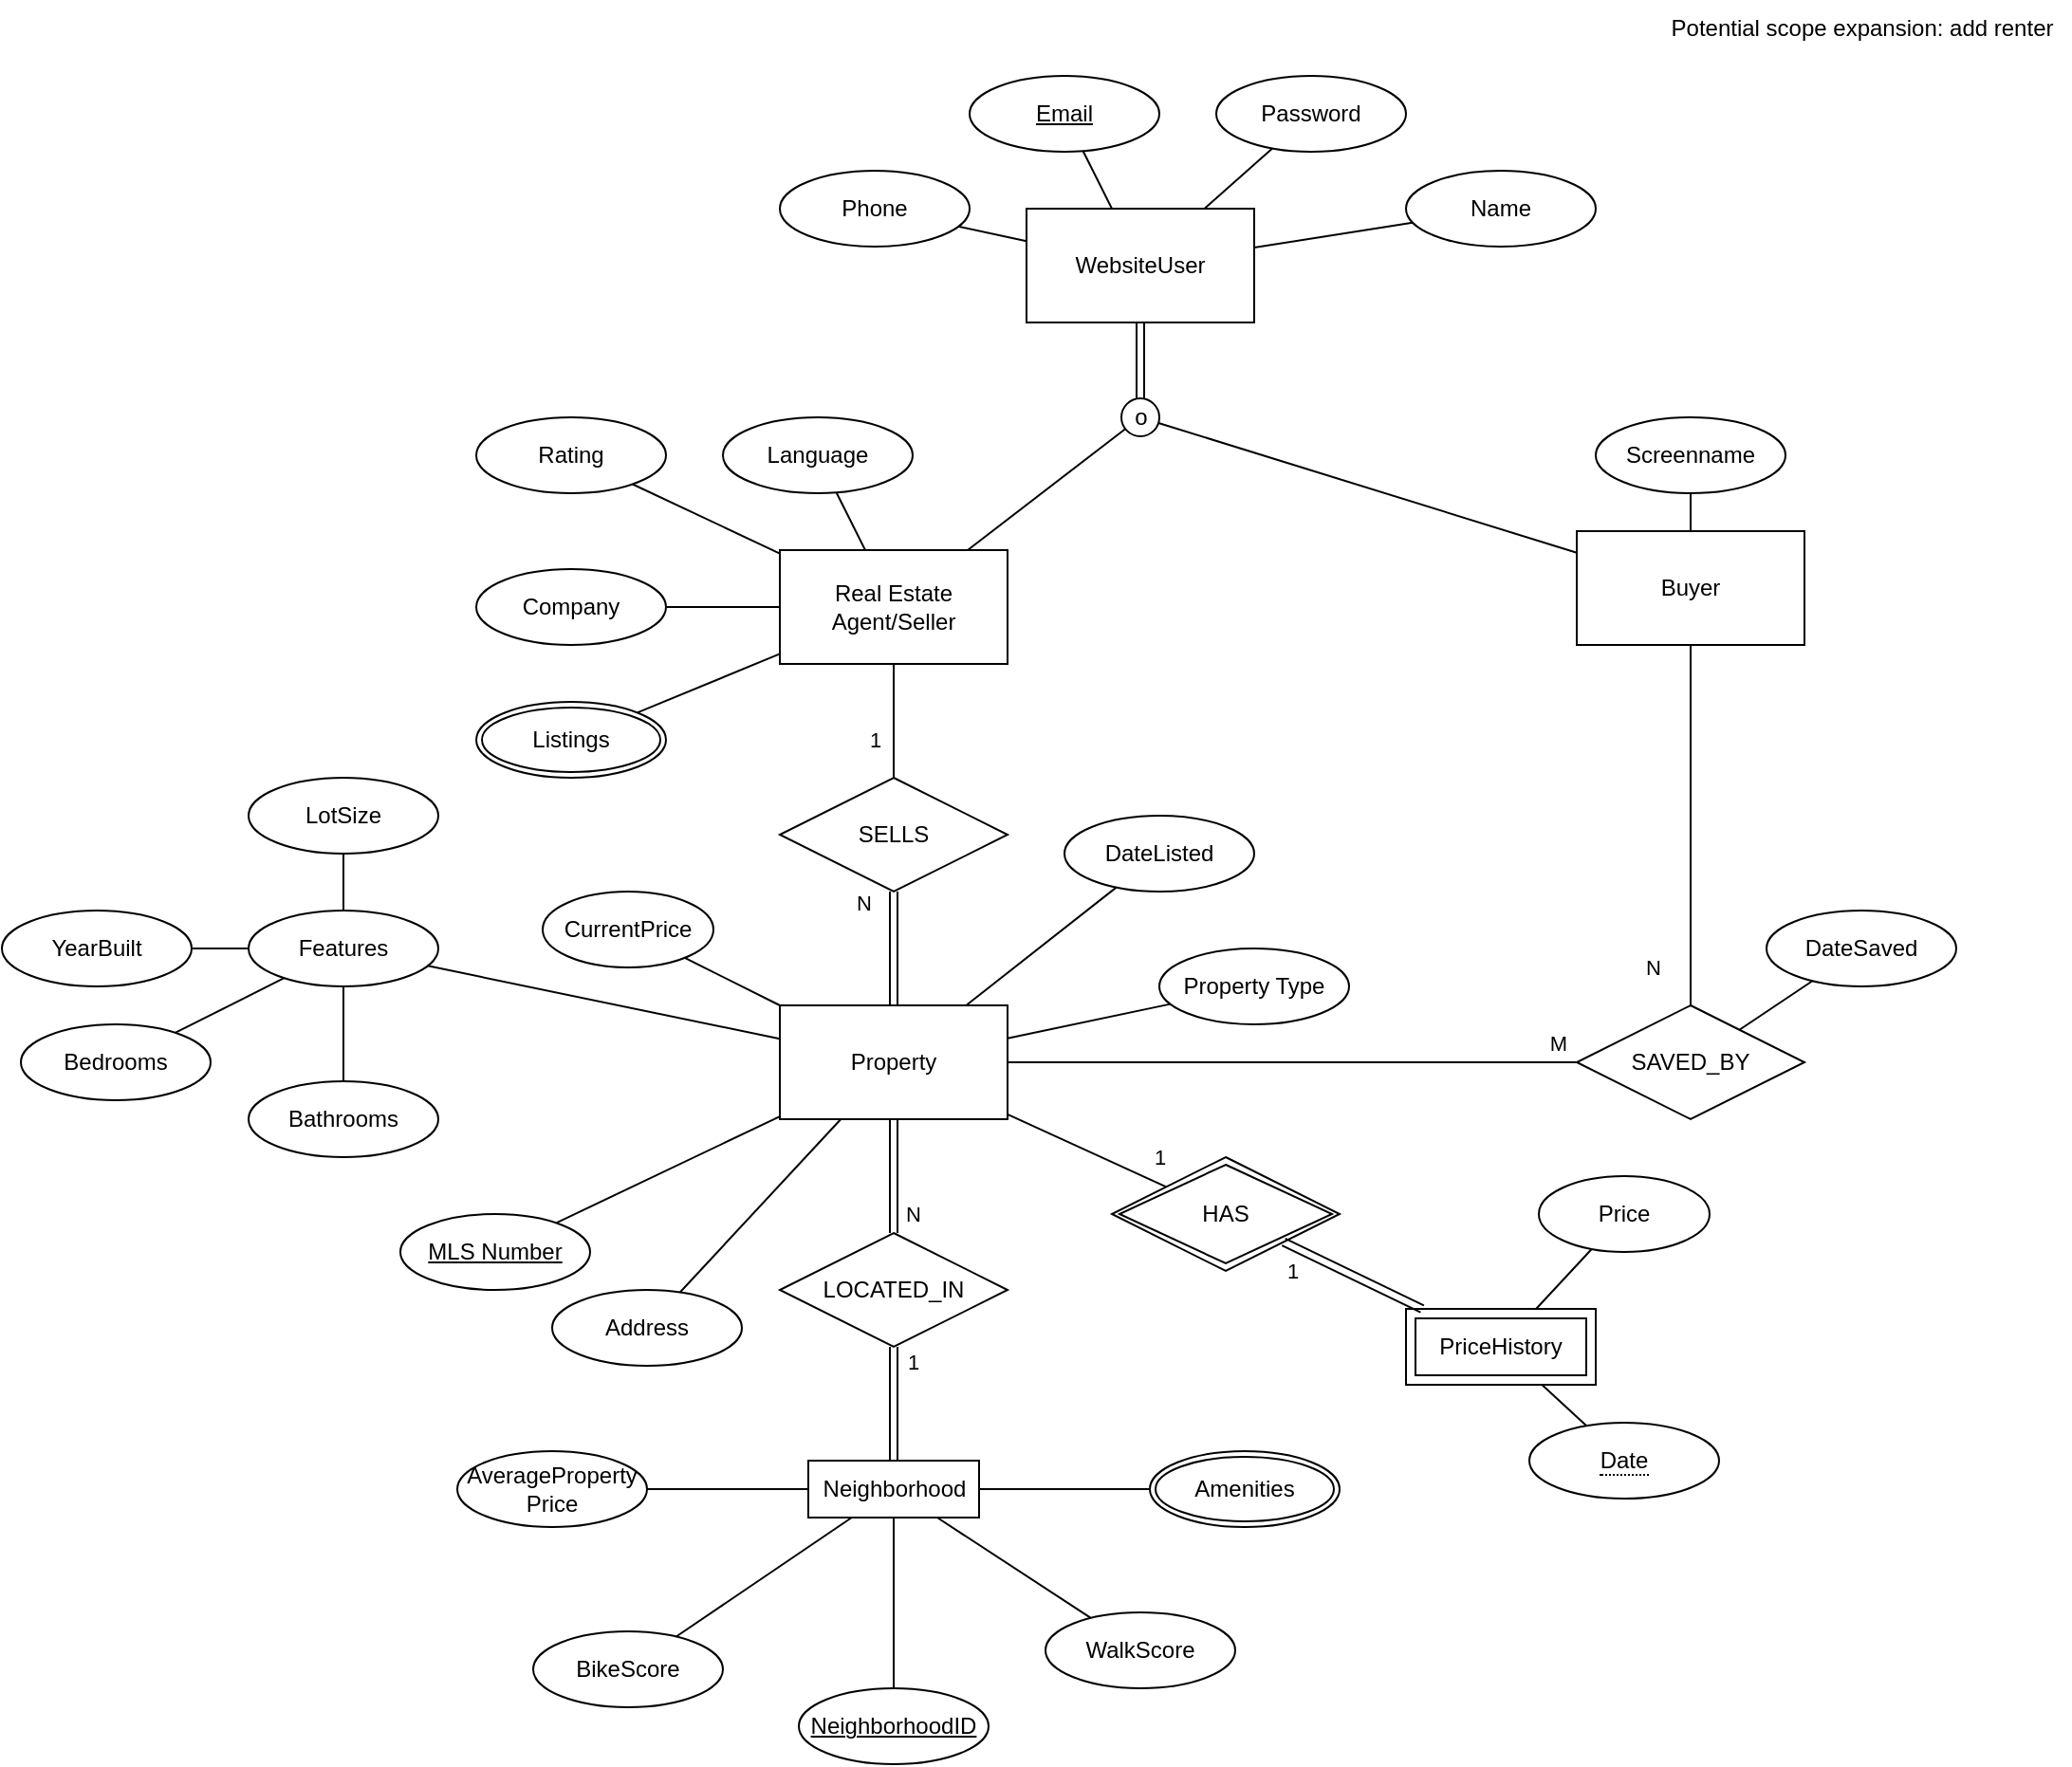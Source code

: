 <mxfile version="20.3.0" type="device" pages="2"><diagram id="OahGCMniFj_S4Yjc0QF7" name="EER"><mxGraphModel dx="1258" dy="985" grid="1" gridSize="10" guides="1" tooltips="1" connect="1" arrows="1" fold="1" page="1" pageScale="1" pageWidth="1700" pageHeight="1100" math="0" shadow="0"><root><mxCell id="0"/><mxCell id="1" parent="0"/><mxCell id="SbIzcaCRd3C0uk_LDRHJ-1" value="WebsiteUser" style="rounded=0;whiteSpace=wrap;html=1;" parent="1" vertex="1"><mxGeometry x="550" y="110" width="120" height="60" as="geometry"/></mxCell><mxCell id="SbIzcaCRd3C0uk_LDRHJ-2" value="Real Estate Agent/Seller" style="rounded=0;whiteSpace=wrap;html=1;" parent="1" vertex="1"><mxGeometry x="420" y="290" width="120" height="60" as="geometry"/></mxCell><mxCell id="SbIzcaCRd3C0uk_LDRHJ-3" value="Buyer" style="rounded=0;whiteSpace=wrap;html=1;" parent="1" vertex="1"><mxGeometry x="840" y="280" width="120" height="60" as="geometry"/></mxCell><mxCell id="SbIzcaCRd3C0uk_LDRHJ-8" value="Property" style="rounded=0;whiteSpace=wrap;html=1;" parent="1" vertex="1"><mxGeometry x="420" y="530" width="120" height="60" as="geometry"/></mxCell><mxCell id="SbIzcaCRd3C0uk_LDRHJ-10" value="AverageProperty Price" style="ellipse;whiteSpace=wrap;html=1;align=center;" parent="1" vertex="1"><mxGeometry x="250" y="765" width="100" height="40" as="geometry"/></mxCell><mxCell id="SbIzcaCRd3C0uk_LDRHJ-16" value="WalkScore" style="ellipse;whiteSpace=wrap;html=1;align=center;" parent="1" vertex="1"><mxGeometry x="560" y="850" width="100" height="40" as="geometry"/></mxCell><mxCell id="SbIzcaCRd3C0uk_LDRHJ-19" value="PriceHistory" style="shape=ext;margin=3;double=1;whiteSpace=wrap;html=1;align=center;" parent="1" vertex="1"><mxGeometry x="750" y="690" width="100" height="40" as="geometry"/></mxCell><mxCell id="SbIzcaCRd3C0uk_LDRHJ-23" value="MLS Number" style="ellipse;whiteSpace=wrap;html=1;align=center;fontStyle=4;" parent="1" vertex="1"><mxGeometry x="220" y="640" width="100" height="40" as="geometry"/></mxCell><mxCell id="SbIzcaCRd3C0uk_LDRHJ-25" value="Property Type" style="ellipse;whiteSpace=wrap;html=1;align=center;" parent="1" vertex="1"><mxGeometry x="620" y="500" width="100" height="40" as="geometry"/></mxCell><mxCell id="Bl-gYeY2j70JOB7xd8Xq-1" value="" style="shape=link;html=1;rounded=0;" parent="1" source="SbIzcaCRd3C0uk_LDRHJ-1" edge="1"><mxGeometry relative="1" as="geometry"><mxPoint x="630" y="220" as="sourcePoint"/><mxPoint x="610" y="210" as="targetPoint"/></mxGeometry></mxCell><mxCell id="Bl-gYeY2j70JOB7xd8Xq-3" value="o" style="shape=ellipse;html=1;dashed=0;whitespace=wrap;aspect=fixed;perimeter=ellipsePerimeter;" parent="1" vertex="1"><mxGeometry x="600" y="210" width="20" height="20" as="geometry"/></mxCell><mxCell id="Bl-gYeY2j70JOB7xd8Xq-5" value="" style="endArrow=none;html=1;rounded=0;" parent="1" source="SbIzcaCRd3C0uk_LDRHJ-2" target="Bl-gYeY2j70JOB7xd8Xq-3" edge="1"><mxGeometry relative="1" as="geometry"><mxPoint x="500" y="250" as="sourcePoint"/><mxPoint x="660" y="250" as="targetPoint"/></mxGeometry></mxCell><mxCell id="Bl-gYeY2j70JOB7xd8Xq-7" value="" style="endArrow=none;html=1;rounded=0;" parent="1" source="SbIzcaCRd3C0uk_LDRHJ-3" target="Bl-gYeY2j70JOB7xd8Xq-3" edge="1"><mxGeometry relative="1" as="geometry"><mxPoint x="810" y="310" as="sourcePoint"/><mxPoint x="612.082" y="236.107" as="targetPoint"/></mxGeometry></mxCell><mxCell id="Bl-gYeY2j70JOB7xd8Xq-9" value="SELLS" style="shape=rhombus;perimeter=rhombusPerimeter;whiteSpace=wrap;html=1;align=center;" parent="1" vertex="1"><mxGeometry x="420" y="410" width="120" height="60" as="geometry"/></mxCell><mxCell id="Bl-gYeY2j70JOB7xd8Xq-10" value="" style="endArrow=none;html=1;rounded=0;" parent="1" source="Bl-gYeY2j70JOB7xd8Xq-9" target="SbIzcaCRd3C0uk_LDRHJ-2" edge="1"><mxGeometry relative="1" as="geometry"><mxPoint x="529" y="300" as="sourcePoint"/><mxPoint x="612.074" y="236.097" as="targetPoint"/></mxGeometry></mxCell><mxCell id="Bl-gYeY2j70JOB7xd8Xq-105" value="1" style="edgeLabel;html=1;align=center;verticalAlign=middle;resizable=0;points=[];" parent="Bl-gYeY2j70JOB7xd8Xq-10" vertex="1" connectable="0"><mxGeometry x="0.567" relative="1" as="geometry"><mxPoint x="-10" y="27" as="offset"/></mxGeometry></mxCell><mxCell id="Bl-gYeY2j70JOB7xd8Xq-15" value="HAS" style="shape=rhombus;double=1;perimeter=rhombusPerimeter;whiteSpace=wrap;html=1;align=center;" parent="1" vertex="1"><mxGeometry x="595" y="610" width="120" height="60" as="geometry"/></mxCell><mxCell id="Bl-gYeY2j70JOB7xd8Xq-18" value="" style="endArrow=none;html=1;rounded=0;shape=link;" parent="1" source="Bl-gYeY2j70JOB7xd8Xq-128" target="SbIzcaCRd3C0uk_LDRHJ-8" edge="1"><mxGeometry relative="1" as="geometry"><mxPoint x="480" y="650" as="sourcePoint"/><mxPoint x="490" y="540" as="targetPoint"/></mxGeometry></mxCell><mxCell id="Bl-gYeY2j70JOB7xd8Xq-108" value="N" style="edgeLabel;html=1;align=center;verticalAlign=middle;resizable=0;points=[];" parent="Bl-gYeY2j70JOB7xd8Xq-18" vertex="1" connectable="0"><mxGeometry x="-0.6" y="-6" relative="1" as="geometry"><mxPoint x="4" y="2" as="offset"/></mxGeometry></mxCell><mxCell id="Bl-gYeY2j70JOB7xd8Xq-20" value="" style="endArrow=none;html=1;rounded=0;shape=link;" parent="1" source="SbIzcaCRd3C0uk_LDRHJ-19" target="Bl-gYeY2j70JOB7xd8Xq-15" edge="1"><mxGeometry relative="1" as="geometry"><mxPoint x="510" y="500" as="sourcePoint"/><mxPoint x="510" y="560" as="targetPoint"/></mxGeometry></mxCell><mxCell id="Bl-gYeY2j70JOB7xd8Xq-110" value="1" style="edgeLabel;html=1;align=center;verticalAlign=middle;resizable=0;points=[];" parent="Bl-gYeY2j70JOB7xd8Xq-20" vertex="1" connectable="0"><mxGeometry x="0.634" relative="1" as="geometry"><mxPoint x="-9" y="9" as="offset"/></mxGeometry></mxCell><mxCell id="Bl-gYeY2j70JOB7xd8Xq-21" value="" style="endArrow=none;html=1;rounded=0;shape=link;" parent="1" source="Bl-gYeY2j70JOB7xd8Xq-125" target="Bl-gYeY2j70JOB7xd8Xq-128" edge="1"><mxGeometry relative="1" as="geometry"><mxPoint x="480" y="800" as="sourcePoint"/><mxPoint x="480" y="710" as="targetPoint"/></mxGeometry></mxCell><mxCell id="Bl-gYeY2j70JOB7xd8Xq-107" value="1" style="edgeLabel;html=1;align=center;verticalAlign=middle;resizable=0;points=[];" parent="Bl-gYeY2j70JOB7xd8Xq-21" vertex="1" connectable="0"><mxGeometry x="0.571" y="2" relative="1" as="geometry"><mxPoint x="12" y="-5" as="offset"/></mxGeometry></mxCell><mxCell id="Bl-gYeY2j70JOB7xd8Xq-27" value="Amenities" style="ellipse;shape=doubleEllipse;margin=3;whiteSpace=wrap;html=1;align=center;" parent="1" vertex="1"><mxGeometry x="615" y="765" width="100" height="40" as="geometry"/></mxCell><mxCell id="Bl-gYeY2j70JOB7xd8Xq-28" value="&lt;u&gt;Email&lt;/u&gt;" style="ellipse;whiteSpace=wrap;html=1;align=center;" parent="1" vertex="1"><mxGeometry x="520" y="40" width="100" height="40" as="geometry"/></mxCell><mxCell id="Bl-gYeY2j70JOB7xd8Xq-31" value="Password" style="ellipse;whiteSpace=wrap;html=1;align=center;" parent="1" vertex="1"><mxGeometry x="650" y="40" width="100" height="40" as="geometry"/></mxCell><mxCell id="Bl-gYeY2j70JOB7xd8Xq-33" value="Name" style="ellipse;whiteSpace=wrap;html=1;align=center;" parent="1" vertex="1"><mxGeometry x="750" y="90" width="100" height="40" as="geometry"/></mxCell><mxCell id="Bl-gYeY2j70JOB7xd8Xq-34" value="Phone" style="ellipse;whiteSpace=wrap;html=1;align=center;" parent="1" vertex="1"><mxGeometry x="420" y="90" width="100" height="40" as="geometry"/></mxCell><mxCell id="Bl-gYeY2j70JOB7xd8Xq-39" value="" style="endArrow=none;html=1;rounded=0;" parent="1" target="SbIzcaCRd3C0uk_LDRHJ-3" edge="1"><mxGeometry relative="1" as="geometry"><mxPoint x="900" y="530.0" as="sourcePoint"/><mxPoint x="570" y="590" as="targetPoint"/></mxGeometry></mxCell><mxCell id="Bl-gYeY2j70JOB7xd8Xq-101" value="N" style="edgeLabel;html=1;align=center;verticalAlign=middle;resizable=0;points=[];" parent="Bl-gYeY2j70JOB7xd8Xq-39" vertex="1" connectable="0"><mxGeometry x="-0.494" y="-1" relative="1" as="geometry"><mxPoint x="-21" y="28" as="offset"/></mxGeometry></mxCell><mxCell id="Bl-gYeY2j70JOB7xd8Xq-44" style="rounded=0;orthogonalLoop=1;jettySize=auto;html=1;endArrow=none;endFill=0;startArrow=none;startFill=0;" parent="1" source="Bl-gYeY2j70JOB7xd8Xq-42" target="SbIzcaCRd3C0uk_LDRHJ-3" edge="1"><mxGeometry relative="1" as="geometry"/></mxCell><mxCell id="Bl-gYeY2j70JOB7xd8Xq-42" value="Screenname" style="ellipse;whiteSpace=wrap;html=1;align=center;" parent="1" vertex="1"><mxGeometry x="850" y="220" width="100" height="40" as="geometry"/></mxCell><mxCell id="Bl-gYeY2j70JOB7xd8Xq-49" value="Listings" style="ellipse;shape=doubleEllipse;margin=3;whiteSpace=wrap;html=1;align=center;" parent="1" vertex="1"><mxGeometry x="260" y="370" width="100" height="40" as="geometry"/></mxCell><mxCell id="Bl-gYeY2j70JOB7xd8Xq-50" value="DateSaved" style="ellipse;whiteSpace=wrap;html=1;align=center;" parent="1" vertex="1"><mxGeometry x="940" y="480" width="100" height="40" as="geometry"/></mxCell><mxCell id="Bl-gYeY2j70JOB7xd8Xq-51" style="rounded=0;orthogonalLoop=1;jettySize=auto;html=1;endArrow=none;endFill=0;startArrow=none;startFill=0;" parent="1" target="Bl-gYeY2j70JOB7xd8Xq-50" edge="1"><mxGeometry relative="1" as="geometry"><mxPoint x="925.753" y="542.876" as="sourcePoint"/><mxPoint x="757.143" y="300" as="targetPoint"/></mxGeometry></mxCell><mxCell id="Bl-gYeY2j70JOB7xd8Xq-59" value="Features" style="ellipse;whiteSpace=wrap;html=1;align=center;" parent="1" vertex="1"><mxGeometry x="140" y="480" width="100" height="40" as="geometry"/></mxCell><mxCell id="Bl-gYeY2j70JOB7xd8Xq-60" value="Bedrooms&lt;span style=&quot;color: rgba(0, 0, 0, 0); font-family: monospace; font-size: 0px; text-align: start;&quot;&gt;%3CmxGraphModel%3E%3Croot%3E%3CmxCell%20id%3D%220%22%2F%3E%3CmxCell%20id%3D%221%22%20parent%3D%220%22%2F%3E%3CmxCell%20id%3D%222%22%20value%3D%22Rooms%22%20style%3D%22ellipse%3BwhiteSpace%3Dwrap%3Bhtml%3D1%3Balign%3Dcenter%3B%22%20vertex%3D%221%22%20parent%3D%221%22%3E%3CmxGeometry%20x%3D%2230%22%20y%3D%22630%22%20width%3D%22100%22%20height%3D%2240%22%20as%3D%22geometry%22%2F%3E%3C%2FmxCell%3E%3C%2Froot%3E%3C%2FmxGraphModel%3E&lt;/span&gt;" style="ellipse;whiteSpace=wrap;html=1;align=center;" parent="1" vertex="1"><mxGeometry x="20" y="540" width="100" height="40" as="geometry"/></mxCell><mxCell id="Bl-gYeY2j70JOB7xd8Xq-61" value="Bathrooms" style="ellipse;whiteSpace=wrap;html=1;align=center;" parent="1" vertex="1"><mxGeometry x="140" y="570" width="100" height="40" as="geometry"/></mxCell><mxCell id="Bl-gYeY2j70JOB7xd8Xq-62" value="" style="endArrow=none;html=1;rounded=0;" parent="1" source="Bl-gYeY2j70JOB7xd8Xq-59" target="SbIzcaCRd3C0uk_LDRHJ-8" edge="1"><mxGeometry relative="1" as="geometry"><mxPoint x="490" y="660" as="sourcePoint"/><mxPoint x="490" y="600" as="targetPoint"/></mxGeometry></mxCell><mxCell id="Bl-gYeY2j70JOB7xd8Xq-63" value="" style="endArrow=none;html=1;rounded=0;" parent="1" source="Bl-gYeY2j70JOB7xd8Xq-61" target="Bl-gYeY2j70JOB7xd8Xq-59" edge="1"><mxGeometry relative="1" as="geometry"><mxPoint x="220" y="510" as="sourcePoint"/><mxPoint x="220" y="450" as="targetPoint"/></mxGeometry></mxCell><mxCell id="Bl-gYeY2j70JOB7xd8Xq-64" value="" style="endArrow=none;html=1;rounded=0;" parent="1" source="Bl-gYeY2j70JOB7xd8Xq-60" target="Bl-gYeY2j70JOB7xd8Xq-59" edge="1"><mxGeometry relative="1" as="geometry"><mxPoint x="230" y="520" as="sourcePoint"/><mxPoint x="230" y="460" as="targetPoint"/></mxGeometry></mxCell><mxCell id="Bl-gYeY2j70JOB7xd8Xq-66" value="DateListed" style="ellipse;whiteSpace=wrap;html=1;align=center;" parent="1" vertex="1"><mxGeometry x="570" y="430" width="100" height="40" as="geometry"/></mxCell><mxCell id="Bl-gYeY2j70JOB7xd8Xq-67" value="Company" style="ellipse;whiteSpace=wrap;html=1;align=center;" parent="1" vertex="1"><mxGeometry x="260" y="300" width="100" height="40" as="geometry"/></mxCell><mxCell id="Bl-gYeY2j70JOB7xd8Xq-68" value="Rating" style="ellipse;whiteSpace=wrap;html=1;align=center;" parent="1" vertex="1"><mxGeometry x="260" y="220" width="100" height="40" as="geometry"/></mxCell><mxCell id="Bl-gYeY2j70JOB7xd8Xq-69" value="Language" style="ellipse;whiteSpace=wrap;html=1;align=center;" parent="1" vertex="1"><mxGeometry x="390" y="220" width="100" height="40" as="geometry"/></mxCell><mxCell id="Bl-gYeY2j70JOB7xd8Xq-70" value="Potential scope expansion: add renter" style="text;html=1;align=center;verticalAlign=middle;resizable=0;points=[];autosize=1;strokeColor=none;fillColor=none;" parent="1" vertex="1"><mxGeometry x="880" width="220" height="30" as="geometry"/></mxCell><mxCell id="Bl-gYeY2j70JOB7xd8Xq-71" value="" style="endArrow=none;html=1;rounded=0;" parent="1" source="SbIzcaCRd3C0uk_LDRHJ-19" target="Bl-gYeY2j70JOB7xd8Xq-116" edge="1"><mxGeometry relative="1" as="geometry"><mxPoint x="768.571" y="700" as="sourcePoint"/><mxPoint x="900" y="710" as="targetPoint"/></mxGeometry></mxCell><mxCell id="Bl-gYeY2j70JOB7xd8Xq-73" value="" style="endArrow=none;html=1;rounded=0;" parent="1" edge="1"><mxGeometry relative="1" as="geometry"><mxPoint x="480" y="800" as="sourcePoint"/><mxPoint x="480" y="890" as="targetPoint"/></mxGeometry></mxCell><mxCell id="Bl-gYeY2j70JOB7xd8Xq-74" value="" style="endArrow=none;html=1;rounded=0;" parent="1" source="Bl-gYeY2j70JOB7xd8Xq-125" target="Bl-gYeY2j70JOB7xd8Xq-27" edge="1"><mxGeometry relative="1" as="geometry"><mxPoint x="530" y="798.168" as="sourcePoint"/><mxPoint x="923.958" y="663.862" as="targetPoint"/></mxGeometry></mxCell><mxCell id="Bl-gYeY2j70JOB7xd8Xq-75" value="" style="endArrow=none;html=1;rounded=0;" parent="1" source="Bl-gYeY2j70JOB7xd8Xq-125" target="SbIzcaCRd3C0uk_LDRHJ-16" edge="1"><mxGeometry relative="1" as="geometry"><mxPoint x="500" y="800" as="sourcePoint"/><mxPoint x="620.699" y="825.448" as="targetPoint"/></mxGeometry></mxCell><mxCell id="Bl-gYeY2j70JOB7xd8Xq-77" value="" style="endArrow=none;html=1;rounded=0;" parent="1" source="Bl-gYeY2j70JOB7xd8Xq-125" target="SbIzcaCRd3C0uk_LDRHJ-10" edge="1"><mxGeometry relative="1" as="geometry"><mxPoint x="430" y="793.912" as="sourcePoint"/><mxPoint x="640.699" y="845.448" as="targetPoint"/></mxGeometry></mxCell><mxCell id="Bl-gYeY2j70JOB7xd8Xq-78" value="" style="endArrow=none;html=1;rounded=0;" parent="1" source="SbIzcaCRd3C0uk_LDRHJ-2" target="Bl-gYeY2j70JOB7xd8Xq-69" edge="1"><mxGeometry relative="1" as="geometry"><mxPoint x="529" y="300" as="sourcePoint"/><mxPoint x="612.074" y="236.097" as="targetPoint"/></mxGeometry></mxCell><mxCell id="Bl-gYeY2j70JOB7xd8Xq-79" value="" style="endArrow=none;html=1;rounded=0;" parent="1" source="SbIzcaCRd3C0uk_LDRHJ-2" target="Bl-gYeY2j70JOB7xd8Xq-68" edge="1"><mxGeometry relative="1" as="geometry"><mxPoint x="539" y="310" as="sourcePoint"/><mxPoint x="622.074" y="246.097" as="targetPoint"/></mxGeometry></mxCell><mxCell id="Bl-gYeY2j70JOB7xd8Xq-80" value="" style="endArrow=none;html=1;rounded=0;" parent="1" source="SbIzcaCRd3C0uk_LDRHJ-2" target="Bl-gYeY2j70JOB7xd8Xq-67" edge="1"><mxGeometry relative="1" as="geometry"><mxPoint x="549" y="320" as="sourcePoint"/><mxPoint x="632.074" y="256.097" as="targetPoint"/></mxGeometry></mxCell><mxCell id="Bl-gYeY2j70JOB7xd8Xq-82" value="" style="endArrow=none;html=1;rounded=0;" parent="1" source="SbIzcaCRd3C0uk_LDRHJ-2" target="Bl-gYeY2j70JOB7xd8Xq-49" edge="1"><mxGeometry relative="1" as="geometry"><mxPoint x="559" y="330" as="sourcePoint"/><mxPoint x="642.074" y="266.097" as="targetPoint"/></mxGeometry></mxCell><mxCell id="Bl-gYeY2j70JOB7xd8Xq-85" value="" style="endArrow=none;html=1;rounded=0;" parent="1" source="SbIzcaCRd3C0uk_LDRHJ-8" target="Bl-gYeY2j70JOB7xd8Xq-66" edge="1"><mxGeometry relative="1" as="geometry"><mxPoint x="456.364" y="550" as="sourcePoint"/><mxPoint x="365.145" y="487.287" as="targetPoint"/></mxGeometry></mxCell><mxCell id="Bl-gYeY2j70JOB7xd8Xq-86" value="" style="endArrow=none;html=1;rounded=0;" parent="1" source="SbIzcaCRd3C0uk_LDRHJ-8" target="SbIzcaCRd3C0uk_LDRHJ-23" edge="1"><mxGeometry relative="1" as="geometry"><mxPoint x="466.364" y="560" as="sourcePoint"/><mxPoint x="375.145" y="497.287" as="targetPoint"/></mxGeometry></mxCell><mxCell id="Bl-gYeY2j70JOB7xd8Xq-87" value="" style="endArrow=none;html=1;rounded=0;" parent="1" source="SbIzcaCRd3C0uk_LDRHJ-8" target="SbIzcaCRd3C0uk_LDRHJ-25" edge="1"><mxGeometry relative="1" as="geometry"><mxPoint x="476.364" y="570" as="sourcePoint"/><mxPoint x="385.145" y="507.287" as="targetPoint"/></mxGeometry></mxCell><mxCell id="Bl-gYeY2j70JOB7xd8Xq-89" value="Address" style="ellipse;whiteSpace=wrap;html=1;align=center;" parent="1" vertex="1"><mxGeometry x="300" y="680" width="100" height="40" as="geometry"/></mxCell><mxCell id="Bl-gYeY2j70JOB7xd8Xq-90" value="" style="endArrow=none;html=1;rounded=0;" parent="1" source="Bl-gYeY2j70JOB7xd8Xq-89" target="SbIzcaCRd3C0uk_LDRHJ-8" edge="1"><mxGeometry relative="1" as="geometry"><mxPoint x="148.007" y="687.005" as="sourcePoint"/><mxPoint x="430" y="590.526" as="targetPoint"/></mxGeometry></mxCell><mxCell id="Bl-gYeY2j70JOB7xd8Xq-91" value="LotSize" style="ellipse;whiteSpace=wrap;html=1;align=center;" parent="1" vertex="1"><mxGeometry x="140" y="410" width="100" height="40" as="geometry"/></mxCell><mxCell id="Bl-gYeY2j70JOB7xd8Xq-92" value="YearBuilt" style="ellipse;whiteSpace=wrap;html=1;align=center;" parent="1" vertex="1"><mxGeometry x="10" y="480" width="100" height="40" as="geometry"/></mxCell><mxCell id="Bl-gYeY2j70JOB7xd8Xq-95" value="" style="endArrow=none;html=1;rounded=0;" parent="1" source="Bl-gYeY2j70JOB7xd8Xq-34" target="SbIzcaCRd3C0uk_LDRHJ-1" edge="1"><mxGeometry relative="1" as="geometry"><mxPoint x="529.011" y="300" as="sourcePoint"/><mxPoint x="612.087" y="236.114" as="targetPoint"/></mxGeometry></mxCell><mxCell id="Bl-gYeY2j70JOB7xd8Xq-96" value="" style="endArrow=none;html=1;rounded=0;" parent="1" source="Bl-gYeY2j70JOB7xd8Xq-28" target="SbIzcaCRd3C0uk_LDRHJ-1" edge="1"><mxGeometry relative="1" as="geometry"><mxPoint x="539.011" y="310" as="sourcePoint"/><mxPoint x="622.087" y="246.114" as="targetPoint"/></mxGeometry></mxCell><mxCell id="Bl-gYeY2j70JOB7xd8Xq-97" value="" style="endArrow=none;html=1;rounded=0;" parent="1" source="Bl-gYeY2j70JOB7xd8Xq-31" target="SbIzcaCRd3C0uk_LDRHJ-1" edge="1"><mxGeometry relative="1" as="geometry"><mxPoint x="548.57" y="78.57" as="sourcePoint"/><mxPoint x="590" y="120" as="targetPoint"/></mxGeometry></mxCell><mxCell id="Bl-gYeY2j70JOB7xd8Xq-98" value="" style="endArrow=none;html=1;rounded=0;" parent="1" source="Bl-gYeY2j70JOB7xd8Xq-33" target="SbIzcaCRd3C0uk_LDRHJ-1" edge="1"><mxGeometry relative="1" as="geometry"><mxPoint x="558.57" y="88.57" as="sourcePoint"/><mxPoint x="600" y="130" as="targetPoint"/></mxGeometry></mxCell><mxCell id="Bl-gYeY2j70JOB7xd8Xq-99" value="" style="endArrow=none;html=1;rounded=0;" parent="1" source="Bl-gYeY2j70JOB7xd8Xq-92" target="Bl-gYeY2j70JOB7xd8Xq-59" edge="1"><mxGeometry relative="1" as="geometry"><mxPoint x="114.128" y="572.483" as="sourcePoint"/><mxPoint x="176.003" y="527.546" as="targetPoint"/></mxGeometry></mxCell><mxCell id="Bl-gYeY2j70JOB7xd8Xq-100" value="" style="endArrow=none;html=1;rounded=0;" parent="1" source="Bl-gYeY2j70JOB7xd8Xq-91" target="Bl-gYeY2j70JOB7xd8Xq-59" edge="1"><mxGeometry relative="1" as="geometry"><mxPoint x="124.128" y="582.483" as="sourcePoint"/><mxPoint x="186.003" y="537.546" as="targetPoint"/></mxGeometry></mxCell><mxCell id="Bl-gYeY2j70JOB7xd8Xq-114" value="CurrentPrice" style="ellipse;whiteSpace=wrap;html=1;align=center;" parent="1" vertex="1"><mxGeometry x="295" y="470" width="90" height="40" as="geometry"/></mxCell><mxCell id="Bl-gYeY2j70JOB7xd8Xq-115" value="" style="endArrow=none;html=1;rounded=0;" parent="1" source="SbIzcaCRd3C0uk_LDRHJ-8" target="Bl-gYeY2j70JOB7xd8Xq-114" edge="1"><mxGeometry relative="1" as="geometry"><mxPoint x="430" y="557.033" as="sourcePoint"/><mxPoint x="345.453" y="538.761" as="targetPoint"/></mxGeometry></mxCell><mxCell id="Bl-gYeY2j70JOB7xd8Xq-116" value="Price" style="ellipse;whiteSpace=wrap;html=1;align=center;" parent="1" vertex="1"><mxGeometry x="820" y="620" width="90" height="40" as="geometry"/></mxCell><mxCell id="Bl-gYeY2j70JOB7xd8Xq-119" value="" style="endArrow=none;html=1;rounded=0;" parent="1" source="SbIzcaCRd3C0uk_LDRHJ-19" target="Bl-gYeY2j70JOB7xd8Xq-121" edge="1"><mxGeometry relative="1" as="geometry"><mxPoint x="860" y="720" as="sourcePoint"/><mxPoint x="845.55" y="751.965" as="targetPoint"/></mxGeometry></mxCell><mxCell id="Bl-gYeY2j70JOB7xd8Xq-121" value="&lt;span style=&quot;border-bottom: 1px dotted&quot;&gt;Date&lt;/span&gt;" style="ellipse;whiteSpace=wrap;html=1;align=center;" parent="1" vertex="1"><mxGeometry x="815" y="750" width="100" height="40" as="geometry"/></mxCell><mxCell id="Bl-gYeY2j70JOB7xd8Xq-126" value="" style="edgeStyle=none;rounded=0;orthogonalLoop=1;jettySize=auto;html=1;startArrow=none;startFill=0;endArrow=none;endFill=0;" parent="1" source="Bl-gYeY2j70JOB7xd8Xq-125" target="Bl-gYeY2j70JOB7xd8Xq-131" edge="1"><mxGeometry relative="1" as="geometry"><mxPoint x="480" y="890" as="targetPoint"/></mxGeometry></mxCell><mxCell id="Bl-gYeY2j70JOB7xd8Xq-125" value="Neighborhood" style="html=1;" parent="1" vertex="1"><mxGeometry x="435" y="770" width="90" height="30" as="geometry"/></mxCell><mxCell id="Bl-gYeY2j70JOB7xd8Xq-128" value="LOCATED_IN" style="shape=rhombus;perimeter=rhombusPerimeter;whiteSpace=wrap;html=1;align=center;" parent="1" vertex="1"><mxGeometry x="420" y="650" width="120" height="60" as="geometry"/></mxCell><mxCell id="Bl-gYeY2j70JOB7xd8Xq-129" value="" style="endArrow=none;html=1;rounded=0;shape=link;" parent="1" source="SbIzcaCRd3C0uk_LDRHJ-8" target="Bl-gYeY2j70JOB7xd8Xq-9" edge="1"><mxGeometry relative="1" as="geometry"><mxPoint x="1050" y="330" as="sourcePoint"/><mxPoint x="980" y="330" as="targetPoint"/></mxGeometry></mxCell><mxCell id="Bl-gYeY2j70JOB7xd8Xq-130" value="N" style="edgeLabel;html=1;align=center;verticalAlign=middle;resizable=0;points=[];" parent="Bl-gYeY2j70JOB7xd8Xq-129" vertex="1" connectable="0"><mxGeometry x="0.513" y="-1" relative="1" as="geometry"><mxPoint x="-17" y="-9" as="offset"/></mxGeometry></mxCell><mxCell id="Bl-gYeY2j70JOB7xd8Xq-131" value="NeighborhoodID" style="ellipse;whiteSpace=wrap;html=1;align=center;fontStyle=4;" parent="1" vertex="1"><mxGeometry x="430" y="890" width="100" height="40" as="geometry"/></mxCell><mxCell id="Bl-gYeY2j70JOB7xd8Xq-132" value="BikeScore" style="ellipse;whiteSpace=wrap;html=1;align=center;" parent="1" vertex="1"><mxGeometry x="290" y="860" width="100" height="40" as="geometry"/></mxCell><mxCell id="Bl-gYeY2j70JOB7xd8Xq-133" value="" style="endArrow=none;html=1;rounded=0;" parent="1" source="Bl-gYeY2j70JOB7xd8Xq-125" target="Bl-gYeY2j70JOB7xd8Xq-132" edge="1"><mxGeometry relative="1" as="geometry"><mxPoint x="505.652" y="810" as="sourcePoint"/><mxPoint x="590.741" y="891.543" as="targetPoint"/></mxGeometry></mxCell><mxCell id="Bl-gYeY2j70JOB7xd8Xq-138" value="" style="endArrow=none;html=1;rounded=0;" parent="1" source="Bl-gYeY2j70JOB7xd8Xq-15" target="SbIzcaCRd3C0uk_LDRHJ-8" edge="1"><mxGeometry relative="1" as="geometry"><mxPoint x="633.657" y="635.672" as="sourcePoint"/><mxPoint x="550.0" y="597.429" as="targetPoint"/></mxGeometry></mxCell><mxCell id="Bl-gYeY2j70JOB7xd8Xq-139" value="1" style="edgeLabel;html=1;align=center;verticalAlign=middle;resizable=0;points=[];" parent="Bl-gYeY2j70JOB7xd8Xq-138" vertex="1" connectable="0"><mxGeometry x="-0.698" relative="1" as="geometry"><mxPoint x="9" y="-10" as="offset"/></mxGeometry></mxCell><mxCell id="Bl-gYeY2j70JOB7xd8Xq-140" value="" style="endArrow=none;html=1;rounded=0;" parent="1" target="SbIzcaCRd3C0uk_LDRHJ-8" edge="1"><mxGeometry relative="1" as="geometry"><mxPoint x="840" y="560.0" as="sourcePoint"/><mxPoint x="761.25" y="360" as="targetPoint"/></mxGeometry></mxCell><mxCell id="Bl-gYeY2j70JOB7xd8Xq-141" value="M" style="edgeLabel;html=1;align=center;verticalAlign=middle;resizable=0;points=[];" parent="Bl-gYeY2j70JOB7xd8Xq-140" vertex="1" connectable="0"><mxGeometry x="-0.494" y="-1" relative="1" as="geometry"><mxPoint x="66" y="-9" as="offset"/></mxGeometry></mxCell><mxCell id="CTV0n9Ub6K6mtWV6hgJk-1" value="SAVED_BY" style="shape=rhombus;perimeter=rhombusPerimeter;whiteSpace=wrap;html=1;align=center;" parent="1" vertex="1"><mxGeometry x="840" y="530" width="120" height="60" as="geometry"/></mxCell></root></mxGraphModel></diagram><diagram id="aPvuwtPZ3cwgFdNeQxO_" name="SCHEMA"><mxGraphModel dx="1662" dy="875" grid="1" gridSize="10" guides="1" tooltips="1" connect="1" arrows="1" fold="1" page="1" pageScale="1" pageWidth="1100" pageHeight="1700" math="0" shadow="0"><root><mxCell id="0"/><mxCell id="1" parent="0"/><mxCell id="lLypShS2tgxL3Tkug7bc-25" style="edgeStyle=orthogonalEdgeStyle;rounded=0;orthogonalLoop=1;jettySize=auto;html=1;exitX=0.5;exitY=0;exitDx=0;exitDy=0;entryX=0.5;entryY=1;entryDx=0;entryDy=0;" edge="1" parent="1" source="0_UKCAhSv9xsNiW1YRMP-1" target="0_UKCAhSv9xsNiW1YRMP-2"><mxGeometry relative="1" as="geometry"/></mxCell><mxCell id="0_UKCAhSv9xsNiW1YRMP-1" value="&lt;u&gt;Email&lt;/u&gt;" style="rounded=0;whiteSpace=wrap;html=1;" vertex="1" parent="1"><mxGeometry x="80" y="80" width="80" height="40" as="geometry"/></mxCell><mxCell id="0_UKCAhSv9xsNiW1YRMP-2" value="WEBSITE_USER" style="text;html=1;strokeColor=none;fillColor=none;align=center;verticalAlign=middle;whiteSpace=wrap;rounded=0;fontStyle=1" vertex="1" parent="1"><mxGeometry x="90" y="50" width="60" height="30" as="geometry"/></mxCell><mxCell id="0_UKCAhSv9xsNiW1YRMP-4" value="Name" style="rounded=0;whiteSpace=wrap;html=1;" vertex="1" parent="1"><mxGeometry x="160" y="80" width="80" height="40" as="geometry"/></mxCell><mxCell id="0_UKCAhSv9xsNiW1YRMP-5" value="Phone" style="rounded=0;whiteSpace=wrap;html=1;" vertex="1" parent="1"><mxGeometry x="240" y="80" width="80" height="40" as="geometry"/></mxCell><mxCell id="0_UKCAhSv9xsNiW1YRMP-6" value="Password" style="rounded=0;whiteSpace=wrap;html=1;" vertex="1" parent="1"><mxGeometry x="320" y="80" width="80" height="40" as="geometry"/></mxCell><mxCell id="lLypShS2tgxL3Tkug7bc-26" style="edgeStyle=orthogonalEdgeStyle;rounded=0;orthogonalLoop=1;jettySize=auto;html=1;entryX=0.5;entryY=1;entryDx=0;entryDy=0;" edge="1" parent="1" source="0_UKCAhSv9xsNiW1YRMP-7" target="0_UKCAhSv9xsNiW1YRMP-1"><mxGeometry relative="1" as="geometry"><Array as="points"><mxPoint x="100" y="220"/><mxPoint x="100" y="160"/><mxPoint x="120" y="160"/></Array></mxGeometry></mxCell><mxCell id="0_UKCAhSv9xsNiW1YRMP-7" value="&lt;u&gt;Email&lt;/u&gt;" style="rounded=0;whiteSpace=wrap;html=1;" vertex="1" parent="1"><mxGeometry x="120" y="200" width="80" height="40" as="geometry"/></mxCell><mxCell id="0_UKCAhSv9xsNiW1YRMP-8" value="BUYER" style="text;html=1;strokeColor=none;fillColor=none;align=center;verticalAlign=middle;whiteSpace=wrap;rounded=0;fontStyle=1" vertex="1" parent="1"><mxGeometry x="130" y="170" width="60" height="30" as="geometry"/></mxCell><mxCell id="0_UKCAhSv9xsNiW1YRMP-9" value="ScreenName" style="rounded=0;whiteSpace=wrap;html=1;" vertex="1" parent="1"><mxGeometry x="200" y="200" width="80" height="40" as="geometry"/></mxCell><mxCell id="lLypShS2tgxL3Tkug7bc-27" style="edgeStyle=orthogonalEdgeStyle;rounded=0;orthogonalLoop=1;jettySize=auto;html=1;entryX=0.25;entryY=1;entryDx=0;entryDy=0;" edge="1" parent="1" source="0_UKCAhSv9xsNiW1YRMP-12" target="0_UKCAhSv9xsNiW1YRMP-1"><mxGeometry relative="1" as="geometry"><Array as="points"><mxPoint x="100" y="340"/></Array></mxGeometry></mxCell><mxCell id="0_UKCAhSv9xsNiW1YRMP-12" value="&lt;u&gt;Email&lt;/u&gt;" style="rounded=0;whiteSpace=wrap;html=1;" vertex="1" parent="1"><mxGeometry x="120" y="320" width="80" height="40" as="geometry"/></mxCell><mxCell id="0_UKCAhSv9xsNiW1YRMP-13" value="SELLER" style="text;html=1;strokeColor=none;fillColor=none;align=center;verticalAlign=middle;whiteSpace=wrap;rounded=0;fontStyle=1" vertex="1" parent="1"><mxGeometry x="130" y="290" width="60" height="30" as="geometry"/></mxCell><mxCell id="0_UKCAhSv9xsNiW1YRMP-14" value="Company" style="rounded=0;whiteSpace=wrap;html=1;" vertex="1" parent="1"><mxGeometry x="200" y="320" width="80" height="40" as="geometry"/></mxCell><mxCell id="0_UKCAhSv9xsNiW1YRMP-15" value="Rating" style="rounded=0;whiteSpace=wrap;html=1;" vertex="1" parent="1"><mxGeometry x="280" y="320" width="80" height="40" as="geometry"/></mxCell><mxCell id="0_UKCAhSv9xsNiW1YRMP-16" value="Language" style="rounded=0;whiteSpace=wrap;html=1;" vertex="1" parent="1"><mxGeometry x="360" y="320" width="80" height="40" as="geometry"/></mxCell><mxCell id="lLypShS2tgxL3Tkug7bc-28" style="edgeStyle=orthogonalEdgeStyle;rounded=0;orthogonalLoop=1;jettySize=auto;html=1;entryX=0.5;entryY=1;entryDx=0;entryDy=0;" edge="1" parent="1" source="0_UKCAhSv9xsNiW1YRMP-17" target="0_UKCAhSv9xsNiW1YRMP-12"><mxGeometry relative="1" as="geometry"><Array as="points"><mxPoint x="50" y="460"/><mxPoint x="50" y="400"/><mxPoint x="160" y="400"/></Array></mxGeometry></mxCell><mxCell id="0_UKCAhSv9xsNiW1YRMP-17" value="&lt;u&gt;Email&lt;/u&gt;" style="rounded=0;whiteSpace=wrap;html=1;" vertex="1" parent="1"><mxGeometry x="80" y="440" width="80" height="40" as="geometry"/></mxCell><mxCell id="0_UKCAhSv9xsNiW1YRMP-18" value="LISTINGS" style="text;html=1;strokeColor=none;fillColor=none;align=center;verticalAlign=middle;whiteSpace=wrap;rounded=0;fontStyle=1" vertex="1" parent="1"><mxGeometry x="90" y="410" width="60" height="30" as="geometry"/></mxCell><mxCell id="lLypShS2tgxL3Tkug7bc-29" style="edgeStyle=orthogonalEdgeStyle;rounded=0;orthogonalLoop=1;jettySize=auto;html=1;" edge="1" parent="1" source="0_UKCAhSv9xsNiW1YRMP-19" target="0_UKCAhSv9xsNiW1YRMP-22"><mxGeometry relative="1" as="geometry"><Array as="points"><mxPoint x="200" y="520"/><mxPoint x="60" y="520"/><mxPoint x="60" y="580"/></Array></mxGeometry></mxCell><mxCell id="0_UKCAhSv9xsNiW1YRMP-19" value="&lt;u&gt;MLS&lt;/u&gt;" style="rounded=0;whiteSpace=wrap;html=1;" vertex="1" parent="1"><mxGeometry x="160" y="440" width="80" height="40" as="geometry"/></mxCell><mxCell id="0_UKCAhSv9xsNiW1YRMP-22" value="&lt;u&gt;MLS&lt;/u&gt;" style="rounded=0;whiteSpace=wrap;html=1;" vertex="1" parent="1"><mxGeometry x="80" y="560" width="80" height="40" as="geometry"/></mxCell><mxCell id="0_UKCAhSv9xsNiW1YRMP-23" value="PROPERTY" style="text;html=1;strokeColor=none;fillColor=none;align=center;verticalAlign=middle;whiteSpace=wrap;rounded=0;fontStyle=1" vertex="1" parent="1"><mxGeometry x="90" y="530" width="60" height="30" as="geometry"/></mxCell><mxCell id="0_UKCAhSv9xsNiW1YRMP-24" value="Address" style="rounded=0;whiteSpace=wrap;html=1;" vertex="1" parent="1"><mxGeometry x="160" y="560" width="80" height="40" as="geometry"/></mxCell><mxCell id="0_UKCAhSv9xsNiW1YRMP-25" value="CurrentPrice" style="rounded=0;whiteSpace=wrap;html=1;" vertex="1" parent="1"><mxGeometry x="240" y="560" width="80" height="40" as="geometry"/></mxCell><mxCell id="0_UKCAhSv9xsNiW1YRMP-26" value="DateListed" style="rounded=0;whiteSpace=wrap;html=1;" vertex="1" parent="1"><mxGeometry x="320" y="560" width="80" height="40" as="geometry"/></mxCell><mxCell id="0_UKCAhSv9xsNiW1YRMP-27" value="PropertyType" style="rounded=0;whiteSpace=wrap;html=1;" vertex="1" parent="1"><mxGeometry x="400" y="560" width="80" height="40" as="geometry"/></mxCell><mxCell id="0_UKCAhSv9xsNiW1YRMP-28" value="YearBuilt" style="rounded=0;whiteSpace=wrap;html=1;" vertex="1" parent="1"><mxGeometry x="480" y="560" width="80" height="40" as="geometry"/></mxCell><mxCell id="0_UKCAhSv9xsNiW1YRMP-29" value="Bedrooms" style="rounded=0;whiteSpace=wrap;html=1;" vertex="1" parent="1"><mxGeometry x="560" y="560" width="80" height="40" as="geometry"/></mxCell><mxCell id="0_UKCAhSv9xsNiW1YRMP-30" value="Bathrooms" style="rounded=0;whiteSpace=wrap;html=1;" vertex="1" parent="1"><mxGeometry x="640" y="560" width="80" height="40" as="geometry"/></mxCell><mxCell id="0_UKCAhSv9xsNiW1YRMP-31" value="LotSize" style="rounded=0;whiteSpace=wrap;html=1;" vertex="1" parent="1"><mxGeometry x="720" y="560" width="80" height="40" as="geometry"/></mxCell><mxCell id="lLypShS2tgxL3Tkug7bc-33" style="edgeStyle=orthogonalEdgeStyle;rounded=0;orthogonalLoop=1;jettySize=auto;html=1;entryX=0.75;entryY=1;entryDx=0;entryDy=0;" edge="1" parent="1" source="0_UKCAhSv9xsNiW1YRMP-32" target="0_UKCAhSv9xsNiW1YRMP-12"><mxGeometry relative="1" as="geometry"><Array as="points"><mxPoint x="840" y="400"/><mxPoint x="180" y="400"/></Array></mxGeometry></mxCell><mxCell id="0_UKCAhSv9xsNiW1YRMP-32" value="SoldBy" style="rounded=0;whiteSpace=wrap;html=1;" vertex="1" parent="1"><mxGeometry x="800" y="560" width="80" height="40" as="geometry"/></mxCell><mxCell id="lLypShS2tgxL3Tkug7bc-30" style="edgeStyle=orthogonalEdgeStyle;rounded=0;orthogonalLoop=1;jettySize=auto;html=1;" edge="1" parent="1" source="0_UKCAhSv9xsNiW1YRMP-33" target="lLypShS2tgxL3Tkug7bc-4"><mxGeometry relative="1" as="geometry"><Array as="points"><mxPoint x="920" y="740"/><mxPoint x="120" y="740"/></Array></mxGeometry></mxCell><mxCell id="0_UKCAhSv9xsNiW1YRMP-33" value="Neighborhood" style="rounded=0;whiteSpace=wrap;html=1;" vertex="1" parent="1"><mxGeometry x="880" y="560" width="80" height="40" as="geometry"/></mxCell><mxCell id="lLypShS2tgxL3Tkug7bc-4" value="&lt;u&gt;ID&lt;/u&gt;" style="rounded=0;whiteSpace=wrap;html=1;" vertex="1" parent="1"><mxGeometry x="80" y="680" width="80" height="40" as="geometry"/></mxCell><mxCell id="lLypShS2tgxL3Tkug7bc-5" value="NEIGHBORHOOD" style="text;html=1;strokeColor=none;fillColor=none;align=center;verticalAlign=middle;whiteSpace=wrap;rounded=0;fontStyle=1" vertex="1" parent="1"><mxGeometry x="90" y="650" width="60" height="30" as="geometry"/></mxCell><mxCell id="lLypShS2tgxL3Tkug7bc-6" value="AvgPrice" style="rounded=0;whiteSpace=wrap;html=1;" vertex="1" parent="1"><mxGeometry x="160" y="680" width="80" height="40" as="geometry"/></mxCell><mxCell id="lLypShS2tgxL3Tkug7bc-8" value="BikeScore" style="rounded=0;whiteSpace=wrap;html=1;" vertex="1" parent="1"><mxGeometry x="320" y="680" width="80" height="40" as="geometry"/></mxCell><mxCell id="lLypShS2tgxL3Tkug7bc-9" value="WalkScore" style="rounded=0;whiteSpace=wrap;html=1;" vertex="1" parent="1"><mxGeometry x="240" y="680" width="80" height="40" as="geometry"/></mxCell><mxCell id="lLypShS2tgxL3Tkug7bc-31" style="edgeStyle=orthogonalEdgeStyle;rounded=0;orthogonalLoop=1;jettySize=auto;html=1;entryX=0.25;entryY=1;entryDx=0;entryDy=0;" edge="1" parent="1" source="lLypShS2tgxL3Tkug7bc-10" target="lLypShS2tgxL3Tkug7bc-4"><mxGeometry relative="1" as="geometry"><Array as="points"><mxPoint x="560" y="740"/><mxPoint x="100" y="740"/></Array></mxGeometry></mxCell><mxCell id="lLypShS2tgxL3Tkug7bc-10" value="&lt;u&gt;nID&lt;/u&gt;" style="rounded=0;whiteSpace=wrap;html=1;" vertex="1" parent="1"><mxGeometry x="520" y="680" width="80" height="40" as="geometry"/></mxCell><mxCell id="lLypShS2tgxL3Tkug7bc-11" value="AMENITIES" style="text;html=1;strokeColor=none;fillColor=none;align=center;verticalAlign=middle;whiteSpace=wrap;rounded=0;fontStyle=1" vertex="1" parent="1"><mxGeometry x="530" y="650" width="60" height="30" as="geometry"/></mxCell><mxCell id="lLypShS2tgxL3Tkug7bc-12" value="Amenity" style="rounded=0;whiteSpace=wrap;html=1;" vertex="1" parent="1"><mxGeometry x="600" y="680" width="80" height="40" as="geometry"/></mxCell><mxCell id="lLypShS2tgxL3Tkug7bc-32" style="edgeStyle=orthogonalEdgeStyle;rounded=0;orthogonalLoop=1;jettySize=auto;html=1;" edge="1" parent="1" source="lLypShS2tgxL3Tkug7bc-15" target="0_UKCAhSv9xsNiW1YRMP-22"><mxGeometry relative="1" as="geometry"><Array as="points"><mxPoint x="120" y="860"/><mxPoint x="40" y="860"/><mxPoint x="40" y="630"/><mxPoint x="120" y="630"/></Array></mxGeometry></mxCell><mxCell id="lLypShS2tgxL3Tkug7bc-15" value="&lt;u&gt;MLS&lt;/u&gt;" style="rounded=0;whiteSpace=wrap;html=1;" vertex="1" parent="1"><mxGeometry x="80" y="800" width="80" height="40" as="geometry"/></mxCell><mxCell id="lLypShS2tgxL3Tkug7bc-16" value="PRICE_HISTORY" style="text;html=1;strokeColor=none;fillColor=none;align=center;verticalAlign=middle;whiteSpace=wrap;rounded=0;fontStyle=1" vertex="1" parent="1"><mxGeometry x="90" y="770" width="60" height="30" as="geometry"/></mxCell><mxCell id="lLypShS2tgxL3Tkug7bc-17" value="&lt;u&gt;Date&lt;/u&gt;" style="rounded=0;whiteSpace=wrap;html=1;" vertex="1" parent="1"><mxGeometry x="160" y="800" width="80" height="40" as="geometry"/></mxCell><mxCell id="lLypShS2tgxL3Tkug7bc-19" value="Price" style="rounded=0;whiteSpace=wrap;html=1;" vertex="1" parent="1"><mxGeometry x="240" y="800" width="80" height="40" as="geometry"/></mxCell><mxCell id="lLypShS2tgxL3Tkug7bc-34" style="edgeStyle=orthogonalEdgeStyle;rounded=0;orthogonalLoop=1;jettySize=auto;html=1;" edge="1" parent="1" source="lLypShS2tgxL3Tkug7bc-20" target="0_UKCAhSv9xsNiW1YRMP-7"><mxGeometry relative="1" as="geometry"><Array as="points"><mxPoint x="120" y="980"/><mxPoint x="1030" y="980"/><mxPoint x="1030" y="270"/><mxPoint x="160" y="270"/></Array></mxGeometry></mxCell><mxCell id="lLypShS2tgxL3Tkug7bc-20" value="&lt;u&gt;BuyerEmail&lt;/u&gt;" style="rounded=0;whiteSpace=wrap;html=1;" vertex="1" parent="1"><mxGeometry x="80" y="920" width="80" height="40" as="geometry"/></mxCell><mxCell id="lLypShS2tgxL3Tkug7bc-21" value="SAVED_BY" style="text;html=1;strokeColor=none;fillColor=none;align=center;verticalAlign=middle;whiteSpace=wrap;rounded=0;fontStyle=1" vertex="1" parent="1"><mxGeometry x="90" y="890" width="60" height="30" as="geometry"/></mxCell><mxCell id="lLypShS2tgxL3Tkug7bc-35" style="edgeStyle=orthogonalEdgeStyle;rounded=0;orthogonalLoop=1;jettySize=auto;html=1;entryX=0.25;entryY=1;entryDx=0;entryDy=0;" edge="1" parent="1" source="lLypShS2tgxL3Tkug7bc-22" target="0_UKCAhSv9xsNiW1YRMP-22"><mxGeometry relative="1" as="geometry"><Array as="points"><mxPoint x="200" y="860"/><mxPoint x="40" y="860"/><mxPoint x="40" y="630"/><mxPoint x="100" y="630"/></Array></mxGeometry></mxCell><mxCell id="lLypShS2tgxL3Tkug7bc-22" value="&lt;u&gt;MLS&lt;/u&gt;" style="rounded=0;whiteSpace=wrap;html=1;" vertex="1" parent="1"><mxGeometry x="160" y="920" width="80" height="40" as="geometry"/></mxCell><mxCell id="lLypShS2tgxL3Tkug7bc-24" value="DateSaved" style="rounded=0;whiteSpace=wrap;html=1;" vertex="1" parent="1"><mxGeometry x="240" y="920" width="80" height="40" as="geometry"/></mxCell></root></mxGraphModel></diagram></mxfile>